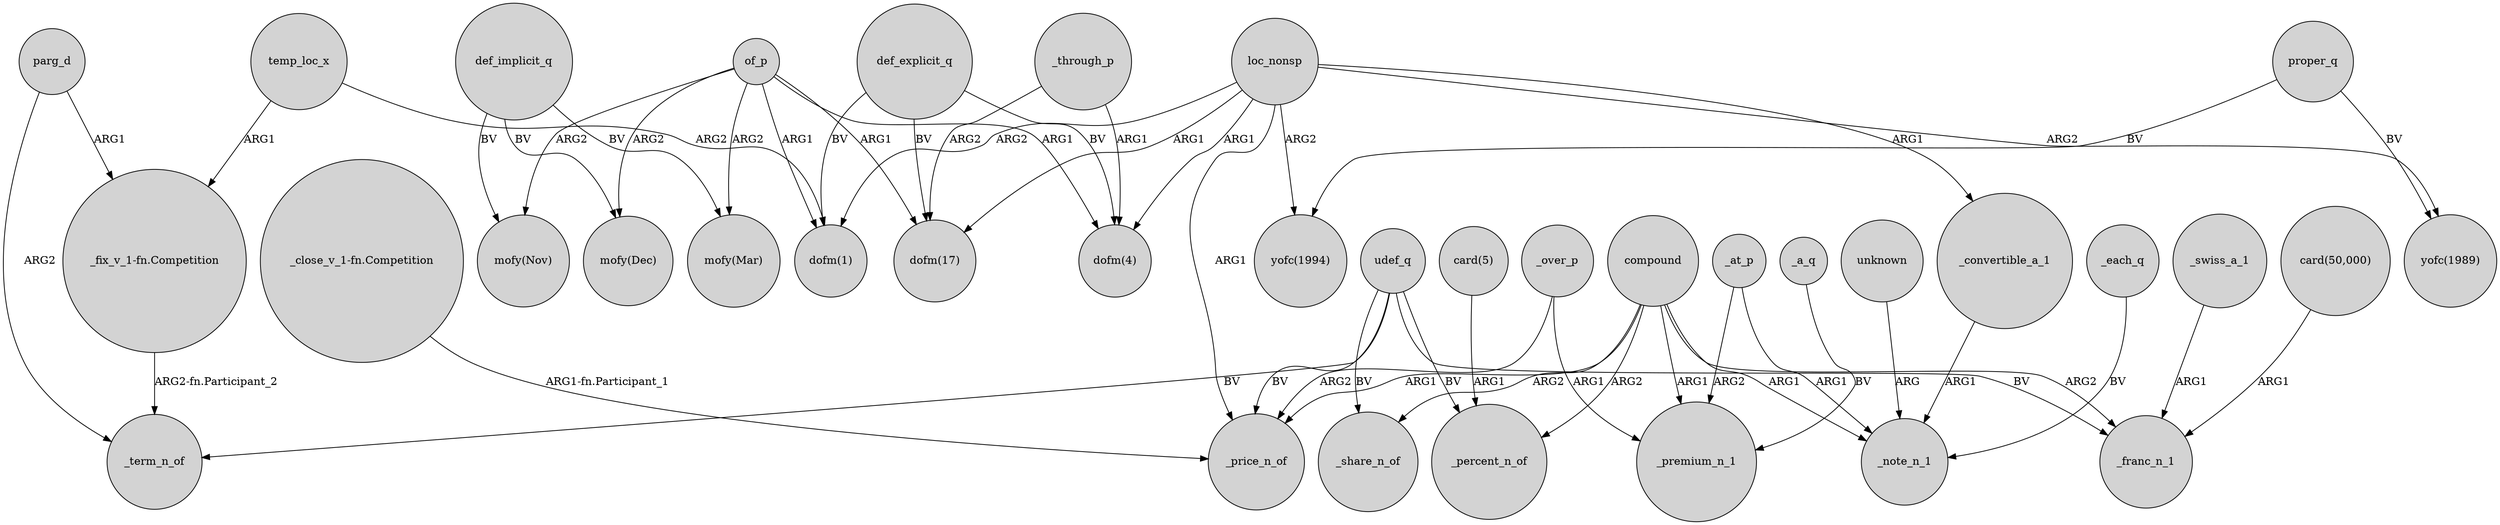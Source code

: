 digraph {
	node [shape=circle style=filled]
	udef_q -> _term_n_of [label=BV]
	_a_q -> _premium_n_1 [label=BV]
	of_p -> "mofy(Mar)" [label=ARG2]
	def_implicit_q -> "mofy(Mar)" [label=BV]
	loc_nonsp -> "dofm(4)" [label=ARG1]
	of_p -> "mofy(Nov)" [label=ARG2]
	def_explicit_q -> "dofm(17)" [label=BV]
	_swiss_a_1 -> _franc_n_1 [label=ARG1]
	udef_q -> _price_n_of [label=BV]
	"card(50,000)" -> _franc_n_1 [label=ARG1]
	loc_nonsp -> "yofc(1994)" [label=ARG2]
	of_p -> "dofm(4)" [label=ARG1]
	loc_nonsp -> _convertible_a_1 [label=ARG1]
	loc_nonsp -> "dofm(17)" [label=ARG1]
	compound -> _premium_n_1 [label=ARG1]
	_each_q -> _note_n_1 [label=BV]
	loc_nonsp -> "dofm(1)" [label=ARG2]
	_over_p -> _premium_n_1 [label=ARG1]
	_through_p -> "dofm(4)" [label=ARG1]
	temp_loc_x -> "_fix_v_1-fn.Competition" [label=ARG1]
	loc_nonsp -> _price_n_of [label=ARG1]
	loc_nonsp -> "yofc(1989)" [label=ARG2]
	def_explicit_q -> "dofm(1)" [label=BV]
	def_explicit_q -> "dofm(4)" [label=BV]
	udef_q -> _franc_n_1 [label=BV]
	udef_q -> _percent_n_of [label=BV]
	_over_p -> _price_n_of [label=ARG2]
	udef_q -> _share_n_of [label=BV]
	_at_p -> _premium_n_1 [label=ARG2]
	parg_d -> "_fix_v_1-fn.Competition" [label=ARG1]
	compound -> _percent_n_of [label=ARG2]
	of_p -> "dofm(17)" [label=ARG1]
	compound -> _note_n_1 [label=ARG1]
	_convertible_a_1 -> _note_n_1 [label=ARG1]
	proper_q -> "yofc(1989)" [label=BV]
	"card(5)" -> _percent_n_of [label=ARG1]
	"_fix_v_1-fn.Competition" -> _term_n_of [label="ARG2-fn.Participant_2"]
	"_close_v_1-fn.Competition" -> _price_n_of [label="ARG1-fn.Participant_1"]
	compound -> _share_n_of [label=ARG2]
	_at_p -> _note_n_1 [label=ARG1]
	temp_loc_x -> "dofm(1)" [label=ARG2]
	unknown -> _note_n_1 [label=ARG]
	of_p -> "mofy(Dec)" [label=ARG2]
	def_implicit_q -> "mofy(Nov)" [label=BV]
	of_p -> "dofm(1)" [label=ARG1]
	parg_d -> _term_n_of [label=ARG2]
	_through_p -> "dofm(17)" [label=ARG2]
	compound -> _franc_n_1 [label=ARG2]
	compound -> _price_n_of [label=ARG1]
	proper_q -> "yofc(1994)" [label=BV]
	def_implicit_q -> "mofy(Dec)" [label=BV]
}
